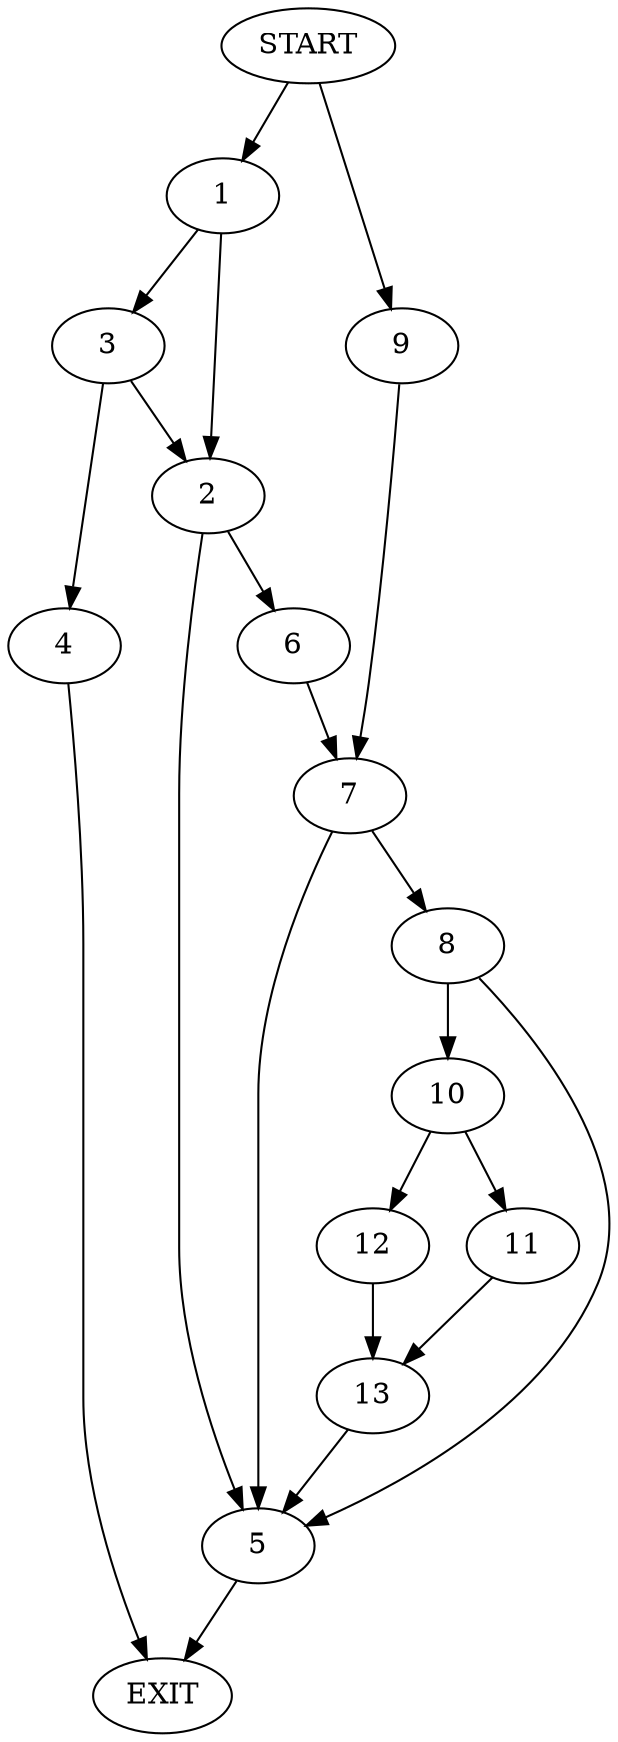 digraph {
0 [label="START"]
14 [label="EXIT"]
0 -> 1
1 -> 2
1 -> 3
3 -> 2
3 -> 4
2 -> 5
2 -> 6
4 -> 14
6 -> 7
5 -> 14
7 -> 5
7 -> 8
0 -> 9
9 -> 7
8 -> 5
8 -> 10
10 -> 11
10 -> 12
12 -> 13
11 -> 13
13 -> 5
}
